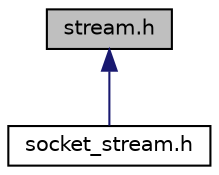 digraph "stream.h"
{
 // LATEX_PDF_SIZE
  edge [fontname="Helvetica",fontsize="10",labelfontname="Helvetica",labelfontsize="10"];
  node [fontname="Helvetica",fontsize="10",shape=record];
  Node1 [label="stream.h",height=0.2,width=0.4,color="black", fillcolor="grey75", style="filled", fontcolor="black",tooltip="流接口"];
  Node1 -> Node2 [dir="back",color="midnightblue",fontsize="10",style="solid"];
  Node2 [label="socket_stream.h",height=0.2,width=0.4,color="black", fillcolor="white", style="filled",URL="$socket__stream_8h.html",tooltip="Socket流式接口封装"];
}
